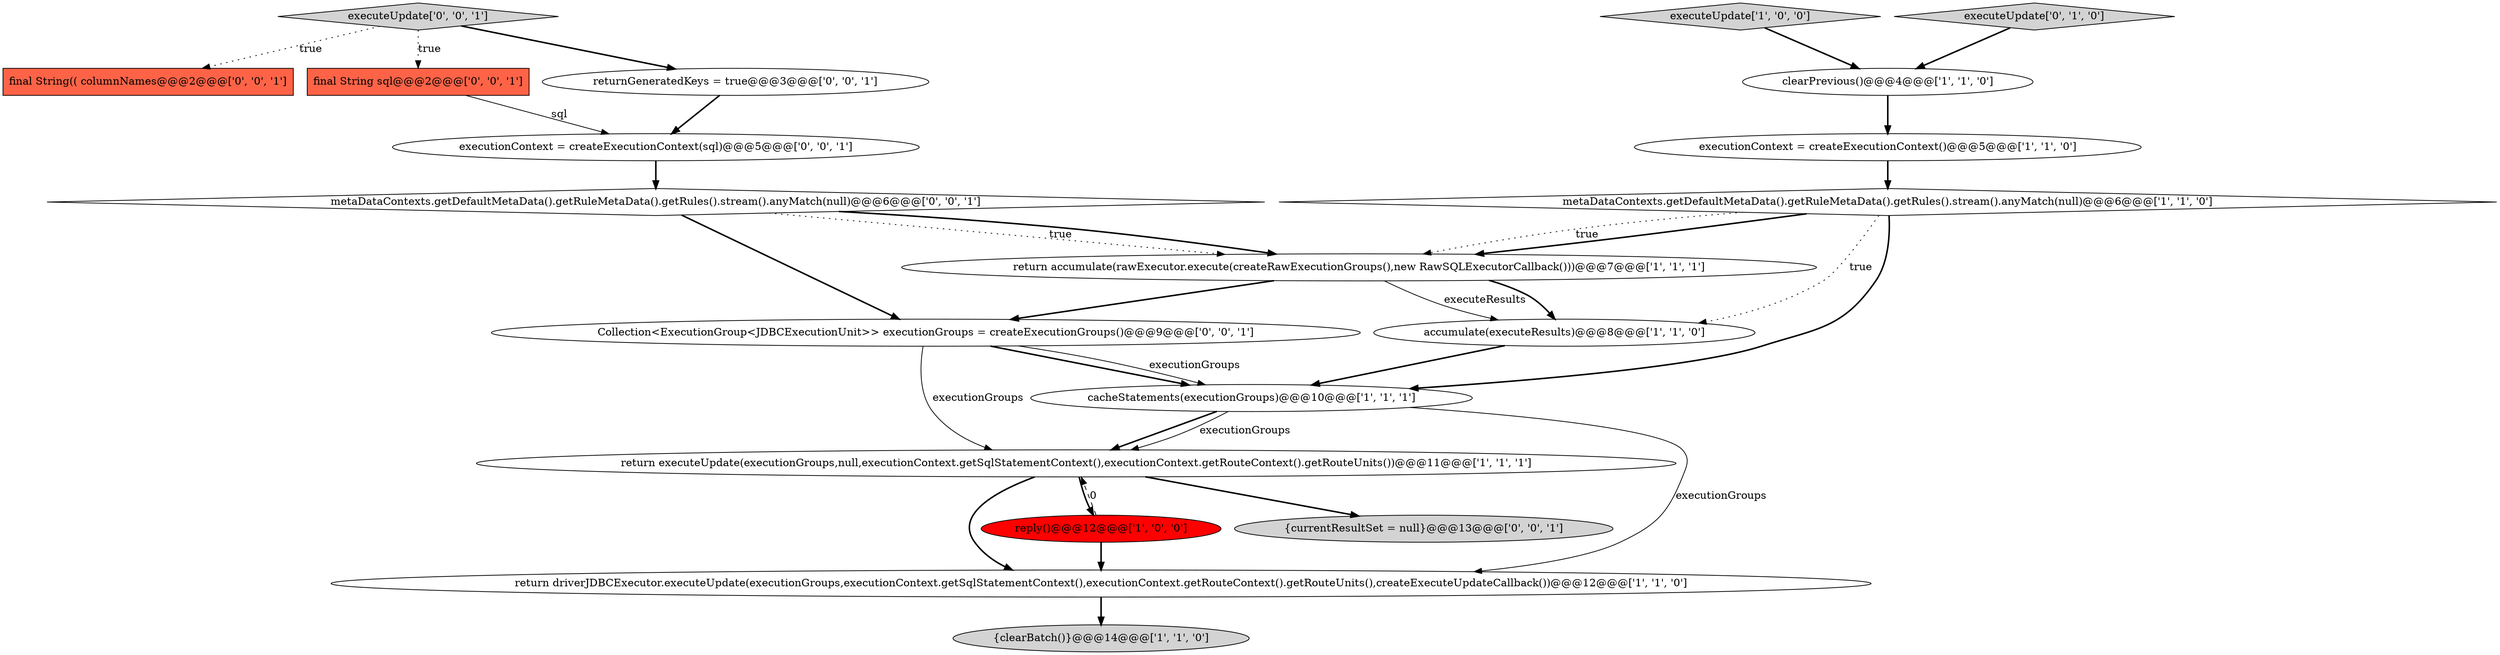digraph {
3 [style = filled, label = "accumulate(executeResults)@@@8@@@['1', '1', '0']", fillcolor = white, shape = ellipse image = "AAA0AAABBB1BBB"];
19 [style = filled, label = "metaDataContexts.getDefaultMetaData().getRuleMetaData().getRules().stream().anyMatch(null)@@@6@@@['0', '0', '1']", fillcolor = white, shape = diamond image = "AAA0AAABBB3BBB"];
1 [style = filled, label = "executeUpdate['1', '0', '0']", fillcolor = lightgray, shape = diamond image = "AAA0AAABBB1BBB"];
16 [style = filled, label = "executionContext = createExecutionContext(sql)@@@5@@@['0', '0', '1']", fillcolor = white, shape = ellipse image = "AAA0AAABBB3BBB"];
15 [style = filled, label = "final String(( columnNames@@@2@@@['0', '0', '1']", fillcolor = tomato, shape = box image = "AAA0AAABBB3BBB"];
17 [style = filled, label = "Collection<ExecutionGroup<JDBCExecutionUnit>> executionGroups = createExecutionGroups()@@@9@@@['0', '0', '1']", fillcolor = white, shape = ellipse image = "AAA0AAABBB3BBB"];
0 [style = filled, label = "executionContext = createExecutionContext()@@@5@@@['1', '1', '0']", fillcolor = white, shape = ellipse image = "AAA0AAABBB1BBB"];
4 [style = filled, label = "clearPrevious()@@@4@@@['1', '1', '0']", fillcolor = white, shape = ellipse image = "AAA0AAABBB1BBB"];
5 [style = filled, label = "metaDataContexts.getDefaultMetaData().getRuleMetaData().getRules().stream().anyMatch(null)@@@6@@@['1', '1', '0']", fillcolor = white, shape = diamond image = "AAA0AAABBB1BBB"];
13 [style = filled, label = "executeUpdate['0', '0', '1']", fillcolor = lightgray, shape = diamond image = "AAA0AAABBB3BBB"];
8 [style = filled, label = "reply()@@@12@@@['1', '0', '0']", fillcolor = red, shape = ellipse image = "AAA1AAABBB1BBB"];
14 [style = filled, label = "final String sql@@@2@@@['0', '0', '1']", fillcolor = tomato, shape = box image = "AAA0AAABBB3BBB"];
11 [style = filled, label = "executeUpdate['0', '1', '0']", fillcolor = lightgray, shape = diamond image = "AAA0AAABBB2BBB"];
18 [style = filled, label = "returnGeneratedKeys = true@@@3@@@['0', '0', '1']", fillcolor = white, shape = ellipse image = "AAA0AAABBB3BBB"];
7 [style = filled, label = "return accumulate(rawExecutor.execute(createRawExecutionGroups(),new RawSQLExecutorCallback()))@@@7@@@['1', '1', '1']", fillcolor = white, shape = ellipse image = "AAA0AAABBB1BBB"];
9 [style = filled, label = "{clearBatch()}@@@14@@@['1', '1', '0']", fillcolor = lightgray, shape = ellipse image = "AAA0AAABBB1BBB"];
12 [style = filled, label = "{currentResultSet = null}@@@13@@@['0', '0', '1']", fillcolor = lightgray, shape = ellipse image = "AAA0AAABBB3BBB"];
6 [style = filled, label = "cacheStatements(executionGroups)@@@10@@@['1', '1', '1']", fillcolor = white, shape = ellipse image = "AAA0AAABBB1BBB"];
2 [style = filled, label = "return driverJDBCExecutor.executeUpdate(executionGroups,executionContext.getSqlStatementContext(),executionContext.getRouteContext().getRouteUnits(),createExecuteUpdateCallback())@@@12@@@['1', '1', '0']", fillcolor = white, shape = ellipse image = "AAA0AAABBB1BBB"];
10 [style = filled, label = "return executeUpdate(executionGroups,null,executionContext.getSqlStatementContext(),executionContext.getRouteContext().getRouteUnits())@@@11@@@['1', '1', '1']", fillcolor = white, shape = ellipse image = "AAA0AAABBB1BBB"];
1->4 [style = bold, label=""];
7->17 [style = bold, label=""];
8->10 [style = dashed, label="0"];
17->6 [style = bold, label=""];
11->4 [style = bold, label=""];
3->6 [style = bold, label=""];
19->17 [style = bold, label=""];
2->9 [style = bold, label=""];
19->7 [style = dotted, label="true"];
5->3 [style = dotted, label="true"];
17->6 [style = solid, label="executionGroups"];
16->19 [style = bold, label=""];
7->3 [style = solid, label="executeResults"];
7->3 [style = bold, label=""];
14->16 [style = solid, label="sql"];
4->0 [style = bold, label=""];
5->6 [style = bold, label=""];
10->8 [style = bold, label=""];
8->2 [style = bold, label=""];
10->12 [style = bold, label=""];
5->7 [style = dotted, label="true"];
6->10 [style = bold, label=""];
6->10 [style = solid, label="executionGroups"];
5->7 [style = bold, label=""];
10->2 [style = bold, label=""];
13->15 [style = dotted, label="true"];
17->10 [style = solid, label="executionGroups"];
13->14 [style = dotted, label="true"];
19->7 [style = bold, label=""];
6->2 [style = solid, label="executionGroups"];
13->18 [style = bold, label=""];
0->5 [style = bold, label=""];
18->16 [style = bold, label=""];
}
